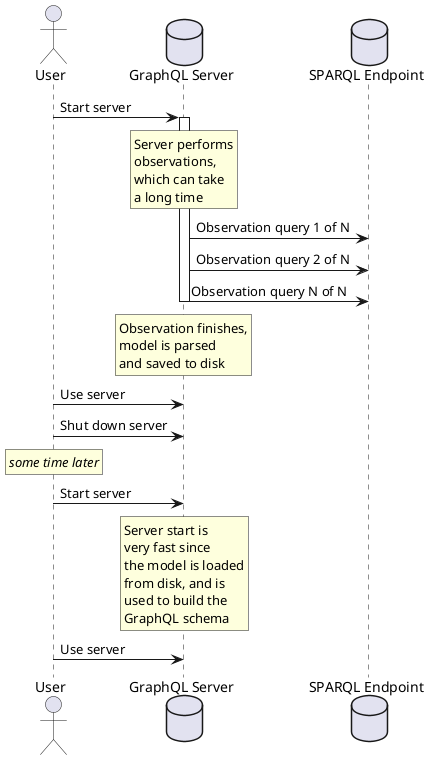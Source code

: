 @startuml
actor User
database "GraphQL Server"
database "SPARQL Endpoint"

User -> "GraphQL Server" ++: Start server

rnote over "GraphQL Server"
  Server performs
  observations,
  which can take
  a long time
endrnote

"GraphQL Server" -> "SPARQL Endpoint": Observation query 1 of N
"GraphQL Server" -> "SPARQL Endpoint": Observation query 2 of N
"GraphQL Server" -> "SPARQL Endpoint" --: Observation query N of N

rnote over "GraphQL Server"
  Observation finishes,
  model is parsed
  and saved to disk
endrnote

User -> "GraphQL Server": Use server

User -> "GraphQL Server": Shut down server

rnote over User
  //some time later//
endrnote

User -> "GraphQL Server": Start server

rnote over "GraphQL Server"
  Server start is
  very fast since
  the model is loaded
  from disk, and is
  used to build the
  GraphQL schema
endrnote

User -> "GraphQL Server": Use server

@enduml
